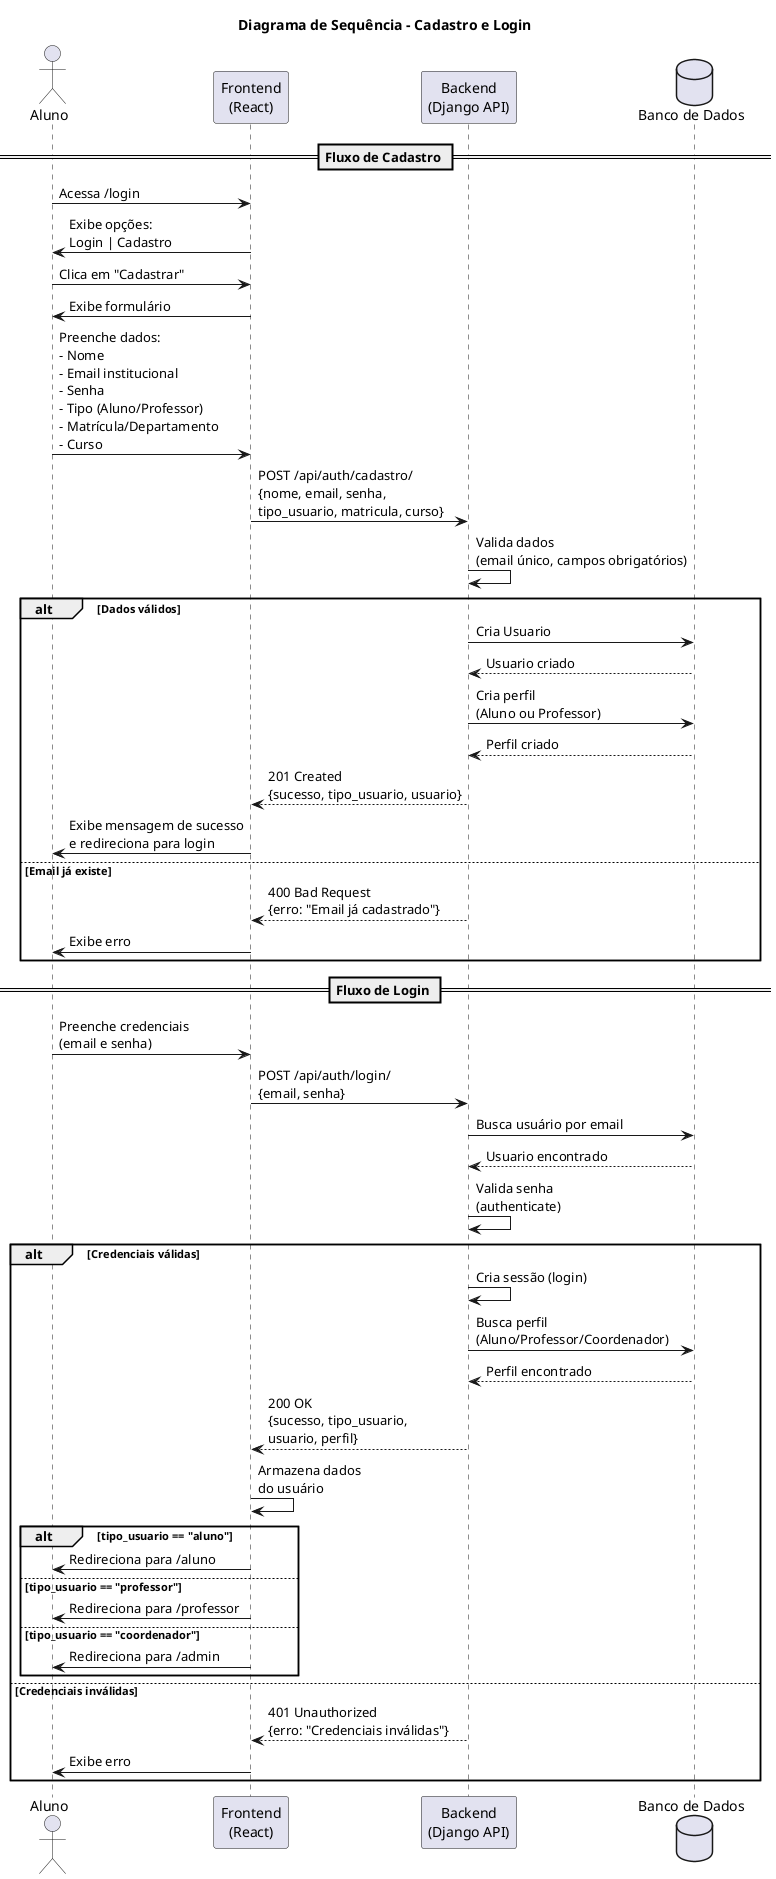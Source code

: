 @startuml
title Diagrama de Sequência - Cadastro e Login

actor "Aluno" as aluno
participant "Frontend\n(React)" as frontend
participant "Backend\n(Django API)" as backend
database "Banco de Dados" as db

== Fluxo de Cadastro ==
aluno -> frontend : Acessa /login
frontend -> aluno : Exibe opções:\nLogin | Cadastro
aluno -> frontend : Clica em "Cadastrar"
frontend -> aluno : Exibe formulário

aluno -> frontend : Preenche dados:\n- Nome\n- Email institucional\n- Senha\n- Tipo (Aluno/Professor)\n- Matrícula/Departamento\n- Curso

frontend -> backend : POST /api/auth/cadastro/\n{nome, email, senha,\ntipo_usuario, matricula, curso}

backend -> backend : Valida dados\n(email único, campos obrigatórios)

alt Dados válidos
  backend -> db : Cria Usuario
  db --> backend : Usuario criado
  backend -> db : Cria perfil\n(Aluno ou Professor)
  db --> backend : Perfil criado
  backend --> frontend : 201 Created\n{sucesso, tipo_usuario, usuario}
  frontend -> aluno : Exibe mensagem de sucesso\ne redireciona para login
else Email já existe
  backend --> frontend : 400 Bad Request\n{erro: "Email já cadastrado"}
  frontend -> aluno : Exibe erro
end

== Fluxo de Login ==
aluno -> frontend : Preenche credenciais\n(email e senha)
frontend -> backend : POST /api/auth/login/\n{email, senha}

backend -> db : Busca usuário por email
db --> backend : Usuario encontrado

backend -> backend : Valida senha\n(authenticate)

alt Credenciais válidas
  backend -> backend : Cria sessão (login)
  backend -> db : Busca perfil\n(Aluno/Professor/Coordenador)
  db --> backend : Perfil encontrado
  backend --> frontend : 200 OK\n{sucesso, tipo_usuario,\nusuario, perfil}
  
  frontend -> frontend : Armazena dados\ndo usuário
  
  alt tipo_usuario == "aluno"
    frontend -> aluno : Redireciona para /aluno
  else tipo_usuario == "professor"
    frontend -> aluno : Redireciona para /professor
  else tipo_usuario == "coordenador"
    frontend -> aluno : Redireciona para /admin
  end
  
else Credenciais inválidas
  backend --> frontend : 401 Unauthorized\n{erro: "Credenciais inválidas"}
  frontend -> aluno : Exibe erro
end

@enduml
